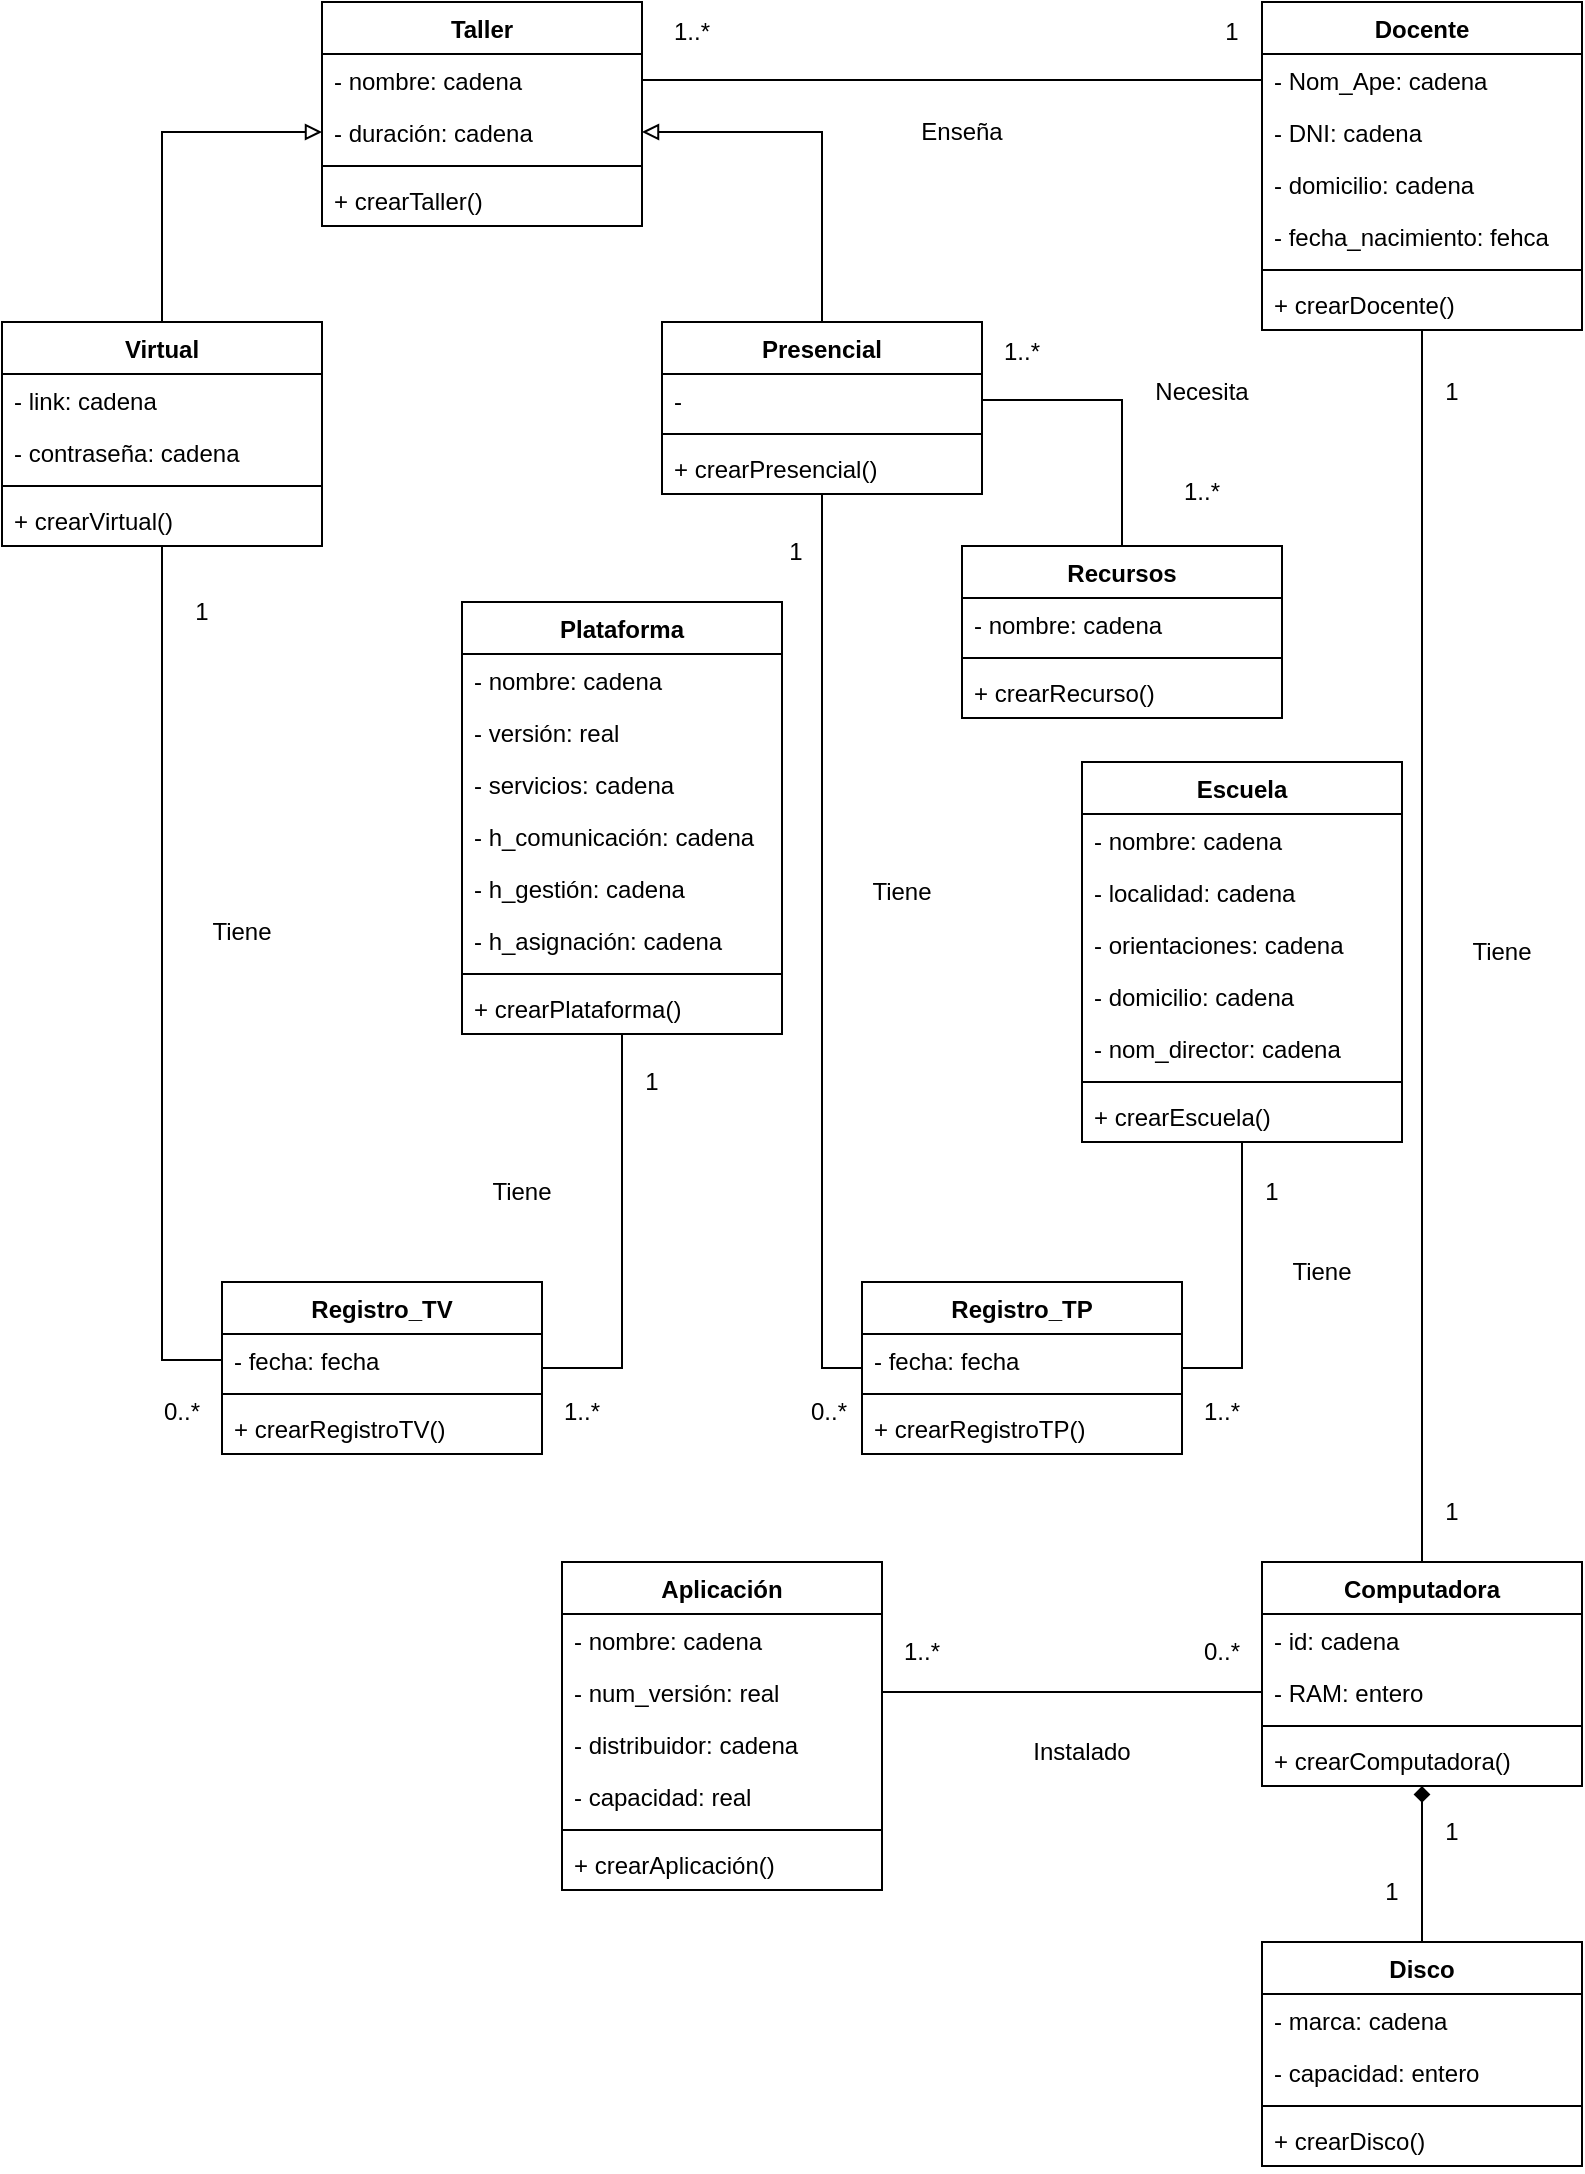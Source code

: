 <mxfile version="16.5.1" type="device"><diagram id="gaR_BiNrFU8eq1W0UKFl" name="Página-1"><mxGraphModel dx="868" dy="545" grid="1" gridSize="10" guides="1" tooltips="1" connect="1" arrows="1" fold="1" page="1" pageScale="1" pageWidth="827" pageHeight="1169" math="0" shadow="0"><root><mxCell id="0"/><mxCell id="1" parent="0"/><mxCell id="wUbtqOAwZU5OhmV3cT8g-1" value="Docente" style="swimlane;fontStyle=1;align=center;verticalAlign=top;childLayout=stackLayout;horizontal=1;startSize=26;horizontalStack=0;resizeParent=1;resizeParentMax=0;resizeLast=0;collapsible=1;marginBottom=0;" vertex="1" parent="1"><mxGeometry x="640" y="30" width="160" height="164" as="geometry"/></mxCell><mxCell id="wUbtqOAwZU5OhmV3cT8g-2" value="- Nom_Ape: cadena" style="text;strokeColor=none;fillColor=none;align=left;verticalAlign=top;spacingLeft=4;spacingRight=4;overflow=hidden;rotatable=0;points=[[0,0.5],[1,0.5]];portConstraint=eastwest;" vertex="1" parent="wUbtqOAwZU5OhmV3cT8g-1"><mxGeometry y="26" width="160" height="26" as="geometry"/></mxCell><mxCell id="wUbtqOAwZU5OhmV3cT8g-9" value="- DNI: cadena" style="text;strokeColor=none;fillColor=none;align=left;verticalAlign=top;spacingLeft=4;spacingRight=4;overflow=hidden;rotatable=0;points=[[0,0.5],[1,0.5]];portConstraint=eastwest;" vertex="1" parent="wUbtqOAwZU5OhmV3cT8g-1"><mxGeometry y="52" width="160" height="26" as="geometry"/></mxCell><mxCell id="wUbtqOAwZU5OhmV3cT8g-10" value="- domicilio: cadena" style="text;strokeColor=none;fillColor=none;align=left;verticalAlign=top;spacingLeft=4;spacingRight=4;overflow=hidden;rotatable=0;points=[[0,0.5],[1,0.5]];portConstraint=eastwest;" vertex="1" parent="wUbtqOAwZU5OhmV3cT8g-1"><mxGeometry y="78" width="160" height="26" as="geometry"/></mxCell><mxCell id="wUbtqOAwZU5OhmV3cT8g-11" value="- fecha_nacimiento: fehca" style="text;strokeColor=none;fillColor=none;align=left;verticalAlign=top;spacingLeft=4;spacingRight=4;overflow=hidden;rotatable=0;points=[[0,0.5],[1,0.5]];portConstraint=eastwest;" vertex="1" parent="wUbtqOAwZU5OhmV3cT8g-1"><mxGeometry y="104" width="160" height="26" as="geometry"/></mxCell><mxCell id="wUbtqOAwZU5OhmV3cT8g-3" value="" style="line;strokeWidth=1;fillColor=none;align=left;verticalAlign=middle;spacingTop=-1;spacingLeft=3;spacingRight=3;rotatable=0;labelPosition=right;points=[];portConstraint=eastwest;" vertex="1" parent="wUbtqOAwZU5OhmV3cT8g-1"><mxGeometry y="130" width="160" height="8" as="geometry"/></mxCell><mxCell id="wUbtqOAwZU5OhmV3cT8g-4" value="+ crearDocente()" style="text;strokeColor=none;fillColor=none;align=left;verticalAlign=top;spacingLeft=4;spacingRight=4;overflow=hidden;rotatable=0;points=[[0,0.5],[1,0.5]];portConstraint=eastwest;" vertex="1" parent="wUbtqOAwZU5OhmV3cT8g-1"><mxGeometry y="138" width="160" height="26" as="geometry"/></mxCell><mxCell id="wUbtqOAwZU5OhmV3cT8g-5" value="Computadora" style="swimlane;fontStyle=1;align=center;verticalAlign=top;childLayout=stackLayout;horizontal=1;startSize=26;horizontalStack=0;resizeParent=1;resizeParentMax=0;resizeLast=0;collapsible=1;marginBottom=0;" vertex="1" parent="1"><mxGeometry x="640" y="810" width="160" height="112" as="geometry"/></mxCell><mxCell id="wUbtqOAwZU5OhmV3cT8g-6" value="- id: cadena" style="text;strokeColor=none;fillColor=none;align=left;verticalAlign=top;spacingLeft=4;spacingRight=4;overflow=hidden;rotatable=0;points=[[0,0.5],[1,0.5]];portConstraint=eastwest;" vertex="1" parent="wUbtqOAwZU5OhmV3cT8g-5"><mxGeometry y="26" width="160" height="26" as="geometry"/></mxCell><mxCell id="wUbtqOAwZU5OhmV3cT8g-12" value="- RAM: entero" style="text;strokeColor=none;fillColor=none;align=left;verticalAlign=top;spacingLeft=4;spacingRight=4;overflow=hidden;rotatable=0;points=[[0,0.5],[1,0.5]];portConstraint=eastwest;" vertex="1" parent="wUbtqOAwZU5OhmV3cT8g-5"><mxGeometry y="52" width="160" height="26" as="geometry"/></mxCell><mxCell id="wUbtqOAwZU5OhmV3cT8g-7" value="" style="line;strokeWidth=1;fillColor=none;align=left;verticalAlign=middle;spacingTop=-1;spacingLeft=3;spacingRight=3;rotatable=0;labelPosition=right;points=[];portConstraint=eastwest;" vertex="1" parent="wUbtqOAwZU5OhmV3cT8g-5"><mxGeometry y="78" width="160" height="8" as="geometry"/></mxCell><mxCell id="wUbtqOAwZU5OhmV3cT8g-8" value="+ crearComputadora()" style="text;strokeColor=none;fillColor=none;align=left;verticalAlign=top;spacingLeft=4;spacingRight=4;overflow=hidden;rotatable=0;points=[[0,0.5],[1,0.5]];portConstraint=eastwest;" vertex="1" parent="wUbtqOAwZU5OhmV3cT8g-5"><mxGeometry y="86" width="160" height="26" as="geometry"/></mxCell><mxCell id="wUbtqOAwZU5OhmV3cT8g-13" value="Disco" style="swimlane;fontStyle=1;align=center;verticalAlign=top;childLayout=stackLayout;horizontal=1;startSize=26;horizontalStack=0;resizeParent=1;resizeParentMax=0;resizeLast=0;collapsible=1;marginBottom=0;" vertex="1" parent="1"><mxGeometry x="640" y="1000" width="160" height="112" as="geometry"/></mxCell><mxCell id="wUbtqOAwZU5OhmV3cT8g-14" value="- marca: cadena" style="text;strokeColor=none;fillColor=none;align=left;verticalAlign=top;spacingLeft=4;spacingRight=4;overflow=hidden;rotatable=0;points=[[0,0.5],[1,0.5]];portConstraint=eastwest;" vertex="1" parent="wUbtqOAwZU5OhmV3cT8g-13"><mxGeometry y="26" width="160" height="26" as="geometry"/></mxCell><mxCell id="wUbtqOAwZU5OhmV3cT8g-17" value="- capacidad: entero" style="text;strokeColor=none;fillColor=none;align=left;verticalAlign=top;spacingLeft=4;spacingRight=4;overflow=hidden;rotatable=0;points=[[0,0.5],[1,0.5]];portConstraint=eastwest;" vertex="1" parent="wUbtqOAwZU5OhmV3cT8g-13"><mxGeometry y="52" width="160" height="26" as="geometry"/></mxCell><mxCell id="wUbtqOAwZU5OhmV3cT8g-15" value="" style="line;strokeWidth=1;fillColor=none;align=left;verticalAlign=middle;spacingTop=-1;spacingLeft=3;spacingRight=3;rotatable=0;labelPosition=right;points=[];portConstraint=eastwest;" vertex="1" parent="wUbtqOAwZU5OhmV3cT8g-13"><mxGeometry y="78" width="160" height="8" as="geometry"/></mxCell><mxCell id="wUbtqOAwZU5OhmV3cT8g-16" value="+ crearDisco()" style="text;strokeColor=none;fillColor=none;align=left;verticalAlign=top;spacingLeft=4;spacingRight=4;overflow=hidden;rotatable=0;points=[[0,0.5],[1,0.5]];portConstraint=eastwest;" vertex="1" parent="wUbtqOAwZU5OhmV3cT8g-13"><mxGeometry y="86" width="160" height="26" as="geometry"/></mxCell><mxCell id="wUbtqOAwZU5OhmV3cT8g-22" value="Aplicación" style="swimlane;fontStyle=1;align=center;verticalAlign=top;childLayout=stackLayout;horizontal=1;startSize=26;horizontalStack=0;resizeParent=1;resizeParentMax=0;resizeLast=0;collapsible=1;marginBottom=0;" vertex="1" parent="1"><mxGeometry x="290" y="810" width="160" height="164" as="geometry"/></mxCell><mxCell id="wUbtqOAwZU5OhmV3cT8g-23" value="- nombre: cadena" style="text;strokeColor=none;fillColor=none;align=left;verticalAlign=top;spacingLeft=4;spacingRight=4;overflow=hidden;rotatable=0;points=[[0,0.5],[1,0.5]];portConstraint=eastwest;" vertex="1" parent="wUbtqOAwZU5OhmV3cT8g-22"><mxGeometry y="26" width="160" height="26" as="geometry"/></mxCell><mxCell id="wUbtqOAwZU5OhmV3cT8g-26" value="- num_versión: real" style="text;strokeColor=none;fillColor=none;align=left;verticalAlign=top;spacingLeft=4;spacingRight=4;overflow=hidden;rotatable=0;points=[[0,0.5],[1,0.5]];portConstraint=eastwest;" vertex="1" parent="wUbtqOAwZU5OhmV3cT8g-22"><mxGeometry y="52" width="160" height="26" as="geometry"/></mxCell><mxCell id="wUbtqOAwZU5OhmV3cT8g-27" value="- distribuidor: cadena" style="text;strokeColor=none;fillColor=none;align=left;verticalAlign=top;spacingLeft=4;spacingRight=4;overflow=hidden;rotatable=0;points=[[0,0.5],[1,0.5]];portConstraint=eastwest;" vertex="1" parent="wUbtqOAwZU5OhmV3cT8g-22"><mxGeometry y="78" width="160" height="26" as="geometry"/></mxCell><mxCell id="wUbtqOAwZU5OhmV3cT8g-28" value="- capacidad: real" style="text;strokeColor=none;fillColor=none;align=left;verticalAlign=top;spacingLeft=4;spacingRight=4;overflow=hidden;rotatable=0;points=[[0,0.5],[1,0.5]];portConstraint=eastwest;" vertex="1" parent="wUbtqOAwZU5OhmV3cT8g-22"><mxGeometry y="104" width="160" height="26" as="geometry"/></mxCell><mxCell id="wUbtqOAwZU5OhmV3cT8g-24" value="" style="line;strokeWidth=1;fillColor=none;align=left;verticalAlign=middle;spacingTop=-1;spacingLeft=3;spacingRight=3;rotatable=0;labelPosition=right;points=[];portConstraint=eastwest;" vertex="1" parent="wUbtqOAwZU5OhmV3cT8g-22"><mxGeometry y="130" width="160" height="8" as="geometry"/></mxCell><mxCell id="wUbtqOAwZU5OhmV3cT8g-25" value="+ crearAplicación()" style="text;strokeColor=none;fillColor=none;align=left;verticalAlign=top;spacingLeft=4;spacingRight=4;overflow=hidden;rotatable=0;points=[[0,0.5],[1,0.5]];portConstraint=eastwest;" vertex="1" parent="wUbtqOAwZU5OhmV3cT8g-22"><mxGeometry y="138" width="160" height="26" as="geometry"/></mxCell><mxCell id="wUbtqOAwZU5OhmV3cT8g-29" value="Taller" style="swimlane;fontStyle=1;align=center;verticalAlign=top;childLayout=stackLayout;horizontal=1;startSize=26;horizontalStack=0;resizeParent=1;resizeParentMax=0;resizeLast=0;collapsible=1;marginBottom=0;" vertex="1" parent="1"><mxGeometry x="170" y="30" width="160" height="112" as="geometry"/></mxCell><mxCell id="wUbtqOAwZU5OhmV3cT8g-30" value="- nombre: cadena" style="text;strokeColor=none;fillColor=none;align=left;verticalAlign=top;spacingLeft=4;spacingRight=4;overflow=hidden;rotatable=0;points=[[0,0.5],[1,0.5]];portConstraint=eastwest;" vertex="1" parent="wUbtqOAwZU5OhmV3cT8g-29"><mxGeometry y="26" width="160" height="26" as="geometry"/></mxCell><mxCell id="wUbtqOAwZU5OhmV3cT8g-33" value="- duración: cadena" style="text;strokeColor=none;fillColor=none;align=left;verticalAlign=top;spacingLeft=4;spacingRight=4;overflow=hidden;rotatable=0;points=[[0,0.5],[1,0.5]];portConstraint=eastwest;" vertex="1" parent="wUbtqOAwZU5OhmV3cT8g-29"><mxGeometry y="52" width="160" height="26" as="geometry"/></mxCell><mxCell id="wUbtqOAwZU5OhmV3cT8g-31" value="" style="line;strokeWidth=1;fillColor=none;align=left;verticalAlign=middle;spacingTop=-1;spacingLeft=3;spacingRight=3;rotatable=0;labelPosition=right;points=[];portConstraint=eastwest;" vertex="1" parent="wUbtqOAwZU5OhmV3cT8g-29"><mxGeometry y="78" width="160" height="8" as="geometry"/></mxCell><mxCell id="wUbtqOAwZU5OhmV3cT8g-32" value="+ crearTaller()" style="text;strokeColor=none;fillColor=none;align=left;verticalAlign=top;spacingLeft=4;spacingRight=4;overflow=hidden;rotatable=0;points=[[0,0.5],[1,0.5]];portConstraint=eastwest;" vertex="1" parent="wUbtqOAwZU5OhmV3cT8g-29"><mxGeometry y="86" width="160" height="26" as="geometry"/></mxCell><mxCell id="wUbtqOAwZU5OhmV3cT8g-34" value="Presencial" style="swimlane;fontStyle=1;align=center;verticalAlign=top;childLayout=stackLayout;horizontal=1;startSize=26;horizontalStack=0;resizeParent=1;resizeParentMax=0;resizeLast=0;collapsible=1;marginBottom=0;" vertex="1" parent="1"><mxGeometry x="340" y="190" width="160" height="86" as="geometry"/></mxCell><mxCell id="wUbtqOAwZU5OhmV3cT8g-35" value="-" style="text;strokeColor=none;fillColor=none;align=left;verticalAlign=top;spacingLeft=4;spacingRight=4;overflow=hidden;rotatable=0;points=[[0,0.5],[1,0.5]];portConstraint=eastwest;" vertex="1" parent="wUbtqOAwZU5OhmV3cT8g-34"><mxGeometry y="26" width="160" height="26" as="geometry"/></mxCell><mxCell id="wUbtqOAwZU5OhmV3cT8g-36" value="" style="line;strokeWidth=1;fillColor=none;align=left;verticalAlign=middle;spacingTop=-1;spacingLeft=3;spacingRight=3;rotatable=0;labelPosition=right;points=[];portConstraint=eastwest;" vertex="1" parent="wUbtqOAwZU5OhmV3cT8g-34"><mxGeometry y="52" width="160" height="8" as="geometry"/></mxCell><mxCell id="wUbtqOAwZU5OhmV3cT8g-37" value="+ crearPresencial()" style="text;strokeColor=none;fillColor=none;align=left;verticalAlign=top;spacingLeft=4;spacingRight=4;overflow=hidden;rotatable=0;points=[[0,0.5],[1,0.5]];portConstraint=eastwest;" vertex="1" parent="wUbtqOAwZU5OhmV3cT8g-34"><mxGeometry y="60" width="160" height="26" as="geometry"/></mxCell><mxCell id="wUbtqOAwZU5OhmV3cT8g-38" value="Virtual" style="swimlane;fontStyle=1;align=center;verticalAlign=top;childLayout=stackLayout;horizontal=1;startSize=26;horizontalStack=0;resizeParent=1;resizeParentMax=0;resizeLast=0;collapsible=1;marginBottom=0;" vertex="1" parent="1"><mxGeometry x="10" y="190" width="160" height="112" as="geometry"/></mxCell><mxCell id="wUbtqOAwZU5OhmV3cT8g-39" value="- link: cadena" style="text;strokeColor=none;fillColor=none;align=left;verticalAlign=top;spacingLeft=4;spacingRight=4;overflow=hidden;rotatable=0;points=[[0,0.5],[1,0.5]];portConstraint=eastwest;" vertex="1" parent="wUbtqOAwZU5OhmV3cT8g-38"><mxGeometry y="26" width="160" height="26" as="geometry"/></mxCell><mxCell id="wUbtqOAwZU5OhmV3cT8g-42" value="- contraseña: cadena" style="text;strokeColor=none;fillColor=none;align=left;verticalAlign=top;spacingLeft=4;spacingRight=4;overflow=hidden;rotatable=0;points=[[0,0.5],[1,0.5]];portConstraint=eastwest;" vertex="1" parent="wUbtqOAwZU5OhmV3cT8g-38"><mxGeometry y="52" width="160" height="26" as="geometry"/></mxCell><mxCell id="wUbtqOAwZU5OhmV3cT8g-40" value="" style="line;strokeWidth=1;fillColor=none;align=left;verticalAlign=middle;spacingTop=-1;spacingLeft=3;spacingRight=3;rotatable=0;labelPosition=right;points=[];portConstraint=eastwest;" vertex="1" parent="wUbtqOAwZU5OhmV3cT8g-38"><mxGeometry y="78" width="160" height="8" as="geometry"/></mxCell><mxCell id="wUbtqOAwZU5OhmV3cT8g-41" value="+ crearVirtual()" style="text;strokeColor=none;fillColor=none;align=left;verticalAlign=top;spacingLeft=4;spacingRight=4;overflow=hidden;rotatable=0;points=[[0,0.5],[1,0.5]];portConstraint=eastwest;" vertex="1" parent="wUbtqOAwZU5OhmV3cT8g-38"><mxGeometry y="86" width="160" height="26" as="geometry"/></mxCell><mxCell id="wUbtqOAwZU5OhmV3cT8g-43" value="Recursos" style="swimlane;fontStyle=1;align=center;verticalAlign=top;childLayout=stackLayout;horizontal=1;startSize=26;horizontalStack=0;resizeParent=1;resizeParentMax=0;resizeLast=0;collapsible=1;marginBottom=0;" vertex="1" parent="1"><mxGeometry x="490" y="302" width="160" height="86" as="geometry"/></mxCell><mxCell id="wUbtqOAwZU5OhmV3cT8g-44" value="- nombre: cadena" style="text;strokeColor=none;fillColor=none;align=left;verticalAlign=top;spacingLeft=4;spacingRight=4;overflow=hidden;rotatable=0;points=[[0,0.5],[1,0.5]];portConstraint=eastwest;" vertex="1" parent="wUbtqOAwZU5OhmV3cT8g-43"><mxGeometry y="26" width="160" height="26" as="geometry"/></mxCell><mxCell id="wUbtqOAwZU5OhmV3cT8g-45" value="" style="line;strokeWidth=1;fillColor=none;align=left;verticalAlign=middle;spacingTop=-1;spacingLeft=3;spacingRight=3;rotatable=0;labelPosition=right;points=[];portConstraint=eastwest;" vertex="1" parent="wUbtqOAwZU5OhmV3cT8g-43"><mxGeometry y="52" width="160" height="8" as="geometry"/></mxCell><mxCell id="wUbtqOAwZU5OhmV3cT8g-46" value="+ crearRecurso()" style="text;strokeColor=none;fillColor=none;align=left;verticalAlign=top;spacingLeft=4;spacingRight=4;overflow=hidden;rotatable=0;points=[[0,0.5],[1,0.5]];portConstraint=eastwest;" vertex="1" parent="wUbtqOAwZU5OhmV3cT8g-43"><mxGeometry y="60" width="160" height="26" as="geometry"/></mxCell><mxCell id="wUbtqOAwZU5OhmV3cT8g-47" value="Escuela" style="swimlane;fontStyle=1;align=center;verticalAlign=top;childLayout=stackLayout;horizontal=1;startSize=26;horizontalStack=0;resizeParent=1;resizeParentMax=0;resizeLast=0;collapsible=1;marginBottom=0;" vertex="1" parent="1"><mxGeometry x="550" y="410" width="160" height="190" as="geometry"/></mxCell><mxCell id="wUbtqOAwZU5OhmV3cT8g-48" value="- nombre: cadena" style="text;strokeColor=none;fillColor=none;align=left;verticalAlign=top;spacingLeft=4;spacingRight=4;overflow=hidden;rotatable=0;points=[[0,0.5],[1,0.5]];portConstraint=eastwest;" vertex="1" parent="wUbtqOAwZU5OhmV3cT8g-47"><mxGeometry y="26" width="160" height="26" as="geometry"/></mxCell><mxCell id="wUbtqOAwZU5OhmV3cT8g-51" value="- localidad: cadena" style="text;strokeColor=none;fillColor=none;align=left;verticalAlign=top;spacingLeft=4;spacingRight=4;overflow=hidden;rotatable=0;points=[[0,0.5],[1,0.5]];portConstraint=eastwest;" vertex="1" parent="wUbtqOAwZU5OhmV3cT8g-47"><mxGeometry y="52" width="160" height="26" as="geometry"/></mxCell><mxCell id="wUbtqOAwZU5OhmV3cT8g-52" value="- orientaciones: cadena" style="text;strokeColor=none;fillColor=none;align=left;verticalAlign=top;spacingLeft=4;spacingRight=4;overflow=hidden;rotatable=0;points=[[0,0.5],[1,0.5]];portConstraint=eastwest;" vertex="1" parent="wUbtqOAwZU5OhmV3cT8g-47"><mxGeometry y="78" width="160" height="26" as="geometry"/></mxCell><mxCell id="wUbtqOAwZU5OhmV3cT8g-53" value="- domicilio: cadena" style="text;strokeColor=none;fillColor=none;align=left;verticalAlign=top;spacingLeft=4;spacingRight=4;overflow=hidden;rotatable=0;points=[[0,0.5],[1,0.5]];portConstraint=eastwest;" vertex="1" parent="wUbtqOAwZU5OhmV3cT8g-47"><mxGeometry y="104" width="160" height="26" as="geometry"/></mxCell><mxCell id="wUbtqOAwZU5OhmV3cT8g-54" value="- nom_director: cadena" style="text;strokeColor=none;fillColor=none;align=left;verticalAlign=top;spacingLeft=4;spacingRight=4;overflow=hidden;rotatable=0;points=[[0,0.5],[1,0.5]];portConstraint=eastwest;" vertex="1" parent="wUbtqOAwZU5OhmV3cT8g-47"><mxGeometry y="130" width="160" height="26" as="geometry"/></mxCell><mxCell id="wUbtqOAwZU5OhmV3cT8g-49" value="" style="line;strokeWidth=1;fillColor=none;align=left;verticalAlign=middle;spacingTop=-1;spacingLeft=3;spacingRight=3;rotatable=0;labelPosition=right;points=[];portConstraint=eastwest;" vertex="1" parent="wUbtqOAwZU5OhmV3cT8g-47"><mxGeometry y="156" width="160" height="8" as="geometry"/></mxCell><mxCell id="wUbtqOAwZU5OhmV3cT8g-50" value="+ crearEscuela()" style="text;strokeColor=none;fillColor=none;align=left;verticalAlign=top;spacingLeft=4;spacingRight=4;overflow=hidden;rotatable=0;points=[[0,0.5],[1,0.5]];portConstraint=eastwest;" vertex="1" parent="wUbtqOAwZU5OhmV3cT8g-47"><mxGeometry y="164" width="160" height="26" as="geometry"/></mxCell><mxCell id="wUbtqOAwZU5OhmV3cT8g-55" value="Plataforma" style="swimlane;fontStyle=1;align=center;verticalAlign=top;childLayout=stackLayout;horizontal=1;startSize=26;horizontalStack=0;resizeParent=1;resizeParentMax=0;resizeLast=0;collapsible=1;marginBottom=0;" vertex="1" parent="1"><mxGeometry x="240" y="330" width="160" height="216" as="geometry"/></mxCell><mxCell id="wUbtqOAwZU5OhmV3cT8g-56" value="- nombre: cadena" style="text;strokeColor=none;fillColor=none;align=left;verticalAlign=top;spacingLeft=4;spacingRight=4;overflow=hidden;rotatable=0;points=[[0,0.5],[1,0.5]];portConstraint=eastwest;" vertex="1" parent="wUbtqOAwZU5OhmV3cT8g-55"><mxGeometry y="26" width="160" height="26" as="geometry"/></mxCell><mxCell id="wUbtqOAwZU5OhmV3cT8g-59" value="- versión: real" style="text;strokeColor=none;fillColor=none;align=left;verticalAlign=top;spacingLeft=4;spacingRight=4;overflow=hidden;rotatable=0;points=[[0,0.5],[1,0.5]];portConstraint=eastwest;" vertex="1" parent="wUbtqOAwZU5OhmV3cT8g-55"><mxGeometry y="52" width="160" height="26" as="geometry"/></mxCell><mxCell id="wUbtqOAwZU5OhmV3cT8g-60" value="- servicios: cadena" style="text;strokeColor=none;fillColor=none;align=left;verticalAlign=top;spacingLeft=4;spacingRight=4;overflow=hidden;rotatable=0;points=[[0,0.5],[1,0.5]];portConstraint=eastwest;" vertex="1" parent="wUbtqOAwZU5OhmV3cT8g-55"><mxGeometry y="78" width="160" height="26" as="geometry"/></mxCell><mxCell id="wUbtqOAwZU5OhmV3cT8g-61" value="- h_comunicación: cadena" style="text;strokeColor=none;fillColor=none;align=left;verticalAlign=top;spacingLeft=4;spacingRight=4;overflow=hidden;rotatable=0;points=[[0,0.5],[1,0.5]];portConstraint=eastwest;" vertex="1" parent="wUbtqOAwZU5OhmV3cT8g-55"><mxGeometry y="104" width="160" height="26" as="geometry"/></mxCell><mxCell id="wUbtqOAwZU5OhmV3cT8g-62" value="- h_gestión: cadena" style="text;strokeColor=none;fillColor=none;align=left;verticalAlign=top;spacingLeft=4;spacingRight=4;overflow=hidden;rotatable=0;points=[[0,0.5],[1,0.5]];portConstraint=eastwest;" vertex="1" parent="wUbtqOAwZU5OhmV3cT8g-55"><mxGeometry y="130" width="160" height="26" as="geometry"/></mxCell><mxCell id="wUbtqOAwZU5OhmV3cT8g-63" value="- h_asignación: cadena" style="text;strokeColor=none;fillColor=none;align=left;verticalAlign=top;spacingLeft=4;spacingRight=4;overflow=hidden;rotatable=0;points=[[0,0.5],[1,0.5]];portConstraint=eastwest;" vertex="1" parent="wUbtqOAwZU5OhmV3cT8g-55"><mxGeometry y="156" width="160" height="26" as="geometry"/></mxCell><mxCell id="wUbtqOAwZU5OhmV3cT8g-57" value="" style="line;strokeWidth=1;fillColor=none;align=left;verticalAlign=middle;spacingTop=-1;spacingLeft=3;spacingRight=3;rotatable=0;labelPosition=right;points=[];portConstraint=eastwest;" vertex="1" parent="wUbtqOAwZU5OhmV3cT8g-55"><mxGeometry y="182" width="160" height="8" as="geometry"/></mxCell><mxCell id="wUbtqOAwZU5OhmV3cT8g-58" value="+ crearPlataforma()" style="text;strokeColor=none;fillColor=none;align=left;verticalAlign=top;spacingLeft=4;spacingRight=4;overflow=hidden;rotatable=0;points=[[0,0.5],[1,0.5]];portConstraint=eastwest;" vertex="1" parent="wUbtqOAwZU5OhmV3cT8g-55"><mxGeometry y="190" width="160" height="26" as="geometry"/></mxCell><mxCell id="wUbtqOAwZU5OhmV3cT8g-64" value="Registro_TV" style="swimlane;fontStyle=1;align=center;verticalAlign=top;childLayout=stackLayout;horizontal=1;startSize=26;horizontalStack=0;resizeParent=1;resizeParentMax=0;resizeLast=0;collapsible=1;marginBottom=0;" vertex="1" parent="1"><mxGeometry x="120" y="670" width="160" height="86" as="geometry"/></mxCell><mxCell id="wUbtqOAwZU5OhmV3cT8g-65" value="- fecha: fecha" style="text;strokeColor=none;fillColor=none;align=left;verticalAlign=top;spacingLeft=4;spacingRight=4;overflow=hidden;rotatable=0;points=[[0,0.5],[1,0.5]];portConstraint=eastwest;" vertex="1" parent="wUbtqOAwZU5OhmV3cT8g-64"><mxGeometry y="26" width="160" height="26" as="geometry"/></mxCell><mxCell id="wUbtqOAwZU5OhmV3cT8g-66" value="" style="line;strokeWidth=1;fillColor=none;align=left;verticalAlign=middle;spacingTop=-1;spacingLeft=3;spacingRight=3;rotatable=0;labelPosition=right;points=[];portConstraint=eastwest;" vertex="1" parent="wUbtqOAwZU5OhmV3cT8g-64"><mxGeometry y="52" width="160" height="8" as="geometry"/></mxCell><mxCell id="wUbtqOAwZU5OhmV3cT8g-67" value="+ crearRegistroTV()" style="text;strokeColor=none;fillColor=none;align=left;verticalAlign=top;spacingLeft=4;spacingRight=4;overflow=hidden;rotatable=0;points=[[0,0.5],[1,0.5]];portConstraint=eastwest;" vertex="1" parent="wUbtqOAwZU5OhmV3cT8g-64"><mxGeometry y="60" width="160" height="26" as="geometry"/></mxCell><mxCell id="wUbtqOAwZU5OhmV3cT8g-68" value="Registro_TP" style="swimlane;fontStyle=1;align=center;verticalAlign=top;childLayout=stackLayout;horizontal=1;startSize=26;horizontalStack=0;resizeParent=1;resizeParentMax=0;resizeLast=0;collapsible=1;marginBottom=0;" vertex="1" parent="1"><mxGeometry x="440" y="670" width="160" height="86" as="geometry"/></mxCell><mxCell id="wUbtqOAwZU5OhmV3cT8g-69" value="- fecha: fecha" style="text;strokeColor=none;fillColor=none;align=left;verticalAlign=top;spacingLeft=4;spacingRight=4;overflow=hidden;rotatable=0;points=[[0,0.5],[1,0.5]];portConstraint=eastwest;" vertex="1" parent="wUbtqOAwZU5OhmV3cT8g-68"><mxGeometry y="26" width="160" height="26" as="geometry"/></mxCell><mxCell id="wUbtqOAwZU5OhmV3cT8g-70" value="" style="line;strokeWidth=1;fillColor=none;align=left;verticalAlign=middle;spacingTop=-1;spacingLeft=3;spacingRight=3;rotatable=0;labelPosition=right;points=[];portConstraint=eastwest;" vertex="1" parent="wUbtqOAwZU5OhmV3cT8g-68"><mxGeometry y="52" width="160" height="8" as="geometry"/></mxCell><mxCell id="wUbtqOAwZU5OhmV3cT8g-71" value="+ crearRegistroTP()" style="text;strokeColor=none;fillColor=none;align=left;verticalAlign=top;spacingLeft=4;spacingRight=4;overflow=hidden;rotatable=0;points=[[0,0.5],[1,0.5]];portConstraint=eastwest;" vertex="1" parent="wUbtqOAwZU5OhmV3cT8g-68"><mxGeometry y="60" width="160" height="26" as="geometry"/></mxCell><mxCell id="wUbtqOAwZU5OhmV3cT8g-72" value="" style="endArrow=block;html=1;rounded=0;exitX=0.5;exitY=0;exitDx=0;exitDy=0;entryX=0;entryY=0.5;entryDx=0;entryDy=0;endFill=0;" edge="1" parent="1" source="wUbtqOAwZU5OhmV3cT8g-38" target="wUbtqOAwZU5OhmV3cT8g-33"><mxGeometry width="50" height="50" relative="1" as="geometry"><mxPoint x="390" y="280" as="sourcePoint"/><mxPoint x="440" y="230" as="targetPoint"/><Array as="points"><mxPoint x="90" y="95"/></Array></mxGeometry></mxCell><mxCell id="wUbtqOAwZU5OhmV3cT8g-73" value="" style="endArrow=block;html=1;rounded=0;exitX=0.5;exitY=0;exitDx=0;exitDy=0;entryX=1;entryY=0.5;entryDx=0;entryDy=0;endFill=0;" edge="1" parent="1" source="wUbtqOAwZU5OhmV3cT8g-34" target="wUbtqOAwZU5OhmV3cT8g-33"><mxGeometry width="50" height="50" relative="1" as="geometry"><mxPoint x="390" y="280" as="sourcePoint"/><mxPoint x="440" y="230" as="targetPoint"/><Array as="points"><mxPoint x="420" y="95"/></Array></mxGeometry></mxCell><mxCell id="wUbtqOAwZU5OhmV3cT8g-74" value="" style="endArrow=none;html=1;rounded=0;exitX=0.5;exitY=0;exitDx=0;exitDy=0;entryX=1;entryY=0.5;entryDx=0;entryDy=0;" edge="1" parent="1" source="wUbtqOAwZU5OhmV3cT8g-43" target="wUbtqOAwZU5OhmV3cT8g-35"><mxGeometry width="50" height="50" relative="1" as="geometry"><mxPoint x="370" y="440" as="sourcePoint"/><mxPoint x="420" y="390" as="targetPoint"/><Array as="points"><mxPoint x="570" y="229"/></Array></mxGeometry></mxCell><mxCell id="wUbtqOAwZU5OhmV3cT8g-75" value="" style="endArrow=none;html=1;rounded=0;entryX=0;entryY=0.5;entryDx=0;entryDy=0;exitX=1;exitY=0.5;exitDx=0;exitDy=0;" edge="1" parent="1" source="wUbtqOAwZU5OhmV3cT8g-30" target="wUbtqOAwZU5OhmV3cT8g-2"><mxGeometry width="50" height="50" relative="1" as="geometry"><mxPoint x="370" y="240" as="sourcePoint"/><mxPoint x="420" y="190" as="targetPoint"/></mxGeometry></mxCell><mxCell id="wUbtqOAwZU5OhmV3cT8g-76" value="" style="endArrow=none;html=1;rounded=0;entryX=0.5;entryY=1;entryDx=0;entryDy=0;entryPerimeter=0;exitX=0;exitY=0.5;exitDx=0;exitDy=0;" edge="1" parent="1" source="wUbtqOAwZU5OhmV3cT8g-68" target="wUbtqOAwZU5OhmV3cT8g-37"><mxGeometry width="50" height="50" relative="1" as="geometry"><mxPoint x="420" y="700" as="sourcePoint"/><mxPoint x="430" y="520" as="targetPoint"/><Array as="points"><mxPoint x="420" y="713"/></Array></mxGeometry></mxCell><mxCell id="wUbtqOAwZU5OhmV3cT8g-77" value="" style="endArrow=none;html=1;rounded=0;entryX=0.5;entryY=1;entryDx=0;entryDy=0;entryPerimeter=0;exitX=0.5;exitY=0;exitDx=0;exitDy=0;" edge="1" parent="1" source="wUbtqOAwZU5OhmV3cT8g-5" target="wUbtqOAwZU5OhmV3cT8g-4"><mxGeometry width="50" height="50" relative="1" as="geometry"><mxPoint x="720" y="620" as="sourcePoint"/><mxPoint x="430" y="390" as="targetPoint"/></mxGeometry></mxCell><mxCell id="wUbtqOAwZU5OhmV3cT8g-78" value="" style="endArrow=none;html=1;rounded=0;entryX=0.5;entryY=1;entryDx=0;entryDy=0;entryPerimeter=0;exitX=1;exitY=0.5;exitDx=0;exitDy=0;" edge="1" parent="1" source="wUbtqOAwZU5OhmV3cT8g-68" target="wUbtqOAwZU5OhmV3cT8g-50"><mxGeometry width="50" height="50" relative="1" as="geometry"><mxPoint x="380" y="780" as="sourcePoint"/><mxPoint x="430" y="730" as="targetPoint"/><Array as="points"><mxPoint x="630" y="713"/></Array></mxGeometry></mxCell><mxCell id="wUbtqOAwZU5OhmV3cT8g-79" value="" style="endArrow=none;html=1;rounded=0;entryX=0.5;entryY=1;entryDx=0;entryDy=0;entryPerimeter=0;exitX=0;exitY=0.5;exitDx=0;exitDy=0;" edge="1" parent="1" source="wUbtqOAwZU5OhmV3cT8g-65" target="wUbtqOAwZU5OhmV3cT8g-41"><mxGeometry width="50" height="50" relative="1" as="geometry"><mxPoint x="340" y="530" as="sourcePoint"/><mxPoint x="390" y="480" as="targetPoint"/><Array as="points"><mxPoint x="90" y="709"/></Array></mxGeometry></mxCell><mxCell id="wUbtqOAwZU5OhmV3cT8g-80" value="" style="endArrow=none;html=1;rounded=0;entryX=1;entryY=0.5;entryDx=0;entryDy=0;exitX=0.5;exitY=1;exitDx=0;exitDy=0;exitPerimeter=0;" edge="1" parent="1" source="wUbtqOAwZU5OhmV3cT8g-58" target="wUbtqOAwZU5OhmV3cT8g-64"><mxGeometry width="50" height="50" relative="1" as="geometry"><mxPoint x="350" y="630" as="sourcePoint"/><mxPoint x="390" y="480" as="targetPoint"/><Array as="points"><mxPoint x="320" y="713"/></Array></mxGeometry></mxCell><mxCell id="wUbtqOAwZU5OhmV3cT8g-81" value="" style="endArrow=diamond;html=1;rounded=0;exitX=0.5;exitY=0;exitDx=0;exitDy=0;entryX=0.5;entryY=1;entryDx=0;entryDy=0;entryPerimeter=0;endFill=1;" edge="1" parent="1" source="wUbtqOAwZU5OhmV3cT8g-13" target="wUbtqOAwZU5OhmV3cT8g-8"><mxGeometry width="50" height="50" relative="1" as="geometry"><mxPoint x="340" y="910" as="sourcePoint"/><mxPoint x="390" y="860" as="targetPoint"/></mxGeometry></mxCell><mxCell id="wUbtqOAwZU5OhmV3cT8g-82" value="" style="endArrow=none;html=1;rounded=0;entryX=0;entryY=0.5;entryDx=0;entryDy=0;exitX=1;exitY=0.5;exitDx=0;exitDy=0;" edge="1" parent="1" source="wUbtqOAwZU5OhmV3cT8g-26" target="wUbtqOAwZU5OhmV3cT8g-12"><mxGeometry width="50" height="50" relative="1" as="geometry"><mxPoint x="340" y="910" as="sourcePoint"/><mxPoint x="390" y="860" as="targetPoint"/></mxGeometry></mxCell><mxCell id="wUbtqOAwZU5OhmV3cT8g-83" value="1..*" style="text;html=1;strokeColor=none;fillColor=none;align=center;verticalAlign=middle;whiteSpace=wrap;rounded=0;" vertex="1" parent="1"><mxGeometry x="340" y="30" width="30" height="30" as="geometry"/></mxCell><mxCell id="wUbtqOAwZU5OhmV3cT8g-84" value="1" style="text;html=1;strokeColor=none;fillColor=none;align=center;verticalAlign=middle;whiteSpace=wrap;rounded=0;" vertex="1" parent="1"><mxGeometry x="620" y="30" width="10" height="30" as="geometry"/></mxCell><mxCell id="wUbtqOAwZU5OhmV3cT8g-87" value="1" style="text;html=1;strokeColor=none;fillColor=none;align=center;verticalAlign=middle;whiteSpace=wrap;rounded=0;" vertex="1" parent="1"><mxGeometry x="100" y="320" width="20" height="30" as="geometry"/></mxCell><mxCell id="wUbtqOAwZU5OhmV3cT8g-88" value="0..*" style="text;html=1;strokeColor=none;fillColor=none;align=center;verticalAlign=middle;whiteSpace=wrap;rounded=0;" vertex="1" parent="1"><mxGeometry x="90" y="720" width="20" height="30" as="geometry"/></mxCell><mxCell id="wUbtqOAwZU5OhmV3cT8g-89" value="1..*" style="text;html=1;strokeColor=none;fillColor=none;align=center;verticalAlign=middle;whiteSpace=wrap;rounded=0;" vertex="1" parent="1"><mxGeometry x="290" y="720" width="20" height="30" as="geometry"/></mxCell><mxCell id="wUbtqOAwZU5OhmV3cT8g-90" value="1" style="text;html=1;strokeColor=none;fillColor=none;align=center;verticalAlign=middle;whiteSpace=wrap;rounded=0;" vertex="1" parent="1"><mxGeometry x="330" y="555" width="10" height="30" as="geometry"/></mxCell><mxCell id="wUbtqOAwZU5OhmV3cT8g-91" value="1" style="text;html=1;strokeColor=none;fillColor=none;align=center;verticalAlign=middle;whiteSpace=wrap;rounded=0;" vertex="1" parent="1"><mxGeometry x="400" y="290" width="14" height="30" as="geometry"/></mxCell><mxCell id="wUbtqOAwZU5OhmV3cT8g-92" value="1" style="text;html=1;strokeColor=none;fillColor=none;align=center;verticalAlign=middle;whiteSpace=wrap;rounded=0;" vertex="1" parent="1"><mxGeometry x="640" y="610" width="10" height="30" as="geometry"/></mxCell><mxCell id="wUbtqOAwZU5OhmV3cT8g-93" value="1..*" style="text;html=1;strokeColor=none;fillColor=none;align=center;verticalAlign=middle;whiteSpace=wrap;rounded=0;" vertex="1" parent="1"><mxGeometry x="610" y="720" width="20" height="30" as="geometry"/></mxCell><mxCell id="wUbtqOAwZU5OhmV3cT8g-94" value="0..*" style="text;html=1;strokeColor=none;fillColor=none;align=center;verticalAlign=middle;whiteSpace=wrap;rounded=0;" vertex="1" parent="1"><mxGeometry x="410" y="720" width="27" height="30" as="geometry"/></mxCell><mxCell id="wUbtqOAwZU5OhmV3cT8g-95" value="0..*" style="text;html=1;strokeColor=none;fillColor=none;align=center;verticalAlign=middle;whiteSpace=wrap;rounded=0;" vertex="1" parent="1"><mxGeometry x="610" y="840" width="20" height="30" as="geometry"/></mxCell><mxCell id="wUbtqOAwZU5OhmV3cT8g-96" value="1..*" style="text;html=1;strokeColor=none;fillColor=none;align=center;verticalAlign=middle;whiteSpace=wrap;rounded=0;" vertex="1" parent="1"><mxGeometry x="460" y="840" width="20" height="30" as="geometry"/></mxCell><mxCell id="wUbtqOAwZU5OhmV3cT8g-97" value="1" style="text;html=1;strokeColor=none;fillColor=none;align=center;verticalAlign=middle;whiteSpace=wrap;rounded=0;" vertex="1" parent="1"><mxGeometry x="730" y="930" width="10" height="30" as="geometry"/></mxCell><mxCell id="wUbtqOAwZU5OhmV3cT8g-98" value="1" style="text;html=1;strokeColor=none;fillColor=none;align=center;verticalAlign=middle;whiteSpace=wrap;rounded=0;" vertex="1" parent="1"><mxGeometry x="690" y="960" width="30" height="30" as="geometry"/></mxCell><mxCell id="wUbtqOAwZU5OhmV3cT8g-99" value="1" style="text;html=1;strokeColor=none;fillColor=none;align=center;verticalAlign=middle;whiteSpace=wrap;rounded=0;" vertex="1" parent="1"><mxGeometry x="730" y="210" width="10" height="30" as="geometry"/></mxCell><mxCell id="wUbtqOAwZU5OhmV3cT8g-100" value="1" style="text;html=1;strokeColor=none;fillColor=none;align=center;verticalAlign=middle;whiteSpace=wrap;rounded=0;" vertex="1" parent="1"><mxGeometry x="730" y="770" width="10" height="30" as="geometry"/></mxCell><mxCell id="wUbtqOAwZU5OhmV3cT8g-101" value="Enseña" style="text;html=1;strokeColor=none;fillColor=none;align=center;verticalAlign=middle;whiteSpace=wrap;rounded=0;" vertex="1" parent="1"><mxGeometry x="460" y="80" width="60" height="30" as="geometry"/></mxCell><mxCell id="wUbtqOAwZU5OhmV3cT8g-102" value="1..*" style="text;html=1;strokeColor=none;fillColor=none;align=center;verticalAlign=middle;whiteSpace=wrap;rounded=0;" vertex="1" parent="1"><mxGeometry x="510" y="190" width="20" height="30" as="geometry"/></mxCell><mxCell id="wUbtqOAwZU5OhmV3cT8g-103" value="1..*" style="text;html=1;strokeColor=none;fillColor=none;align=center;verticalAlign=middle;whiteSpace=wrap;rounded=0;" vertex="1" parent="1"><mxGeometry x="580" y="260" width="60" height="30" as="geometry"/></mxCell><mxCell id="wUbtqOAwZU5OhmV3cT8g-104" value="Necesita" style="text;html=1;strokeColor=none;fillColor=none;align=center;verticalAlign=middle;whiteSpace=wrap;rounded=0;" vertex="1" parent="1"><mxGeometry x="580" y="210" width="60" height="30" as="geometry"/></mxCell><mxCell id="wUbtqOAwZU5OhmV3cT8g-105" value="Tiene" style="text;html=1;strokeColor=none;fillColor=none;align=center;verticalAlign=middle;whiteSpace=wrap;rounded=0;" vertex="1" parent="1"><mxGeometry x="730" y="490" width="60" height="30" as="geometry"/></mxCell><mxCell id="wUbtqOAwZU5OhmV3cT8g-106" value="Instalado" style="text;html=1;strokeColor=none;fillColor=none;align=center;verticalAlign=middle;whiteSpace=wrap;rounded=0;" vertex="1" parent="1"><mxGeometry x="520" y="890" width="60" height="30" as="geometry"/></mxCell><mxCell id="wUbtqOAwZU5OhmV3cT8g-107" value="Tiene" style="text;html=1;strokeColor=none;fillColor=none;align=center;verticalAlign=middle;whiteSpace=wrap;rounded=0;" vertex="1" parent="1"><mxGeometry x="100" y="480" width="60" height="30" as="geometry"/></mxCell><mxCell id="wUbtqOAwZU5OhmV3cT8g-108" value="Tiene" style="text;html=1;strokeColor=none;fillColor=none;align=center;verticalAlign=middle;whiteSpace=wrap;rounded=0;" vertex="1" parent="1"><mxGeometry x="240" y="610" width="60" height="30" as="geometry"/></mxCell><mxCell id="wUbtqOAwZU5OhmV3cT8g-109" value="Tiene" style="text;html=1;strokeColor=none;fillColor=none;align=center;verticalAlign=middle;whiteSpace=wrap;rounded=0;" vertex="1" parent="1"><mxGeometry x="640" y="650" width="60" height="30" as="geometry"/></mxCell><mxCell id="wUbtqOAwZU5OhmV3cT8g-110" value="Tiene" style="text;html=1;strokeColor=none;fillColor=none;align=center;verticalAlign=middle;whiteSpace=wrap;rounded=0;" vertex="1" parent="1"><mxGeometry x="430" y="460" width="60" height="30" as="geometry"/></mxCell></root></mxGraphModel></diagram></mxfile>